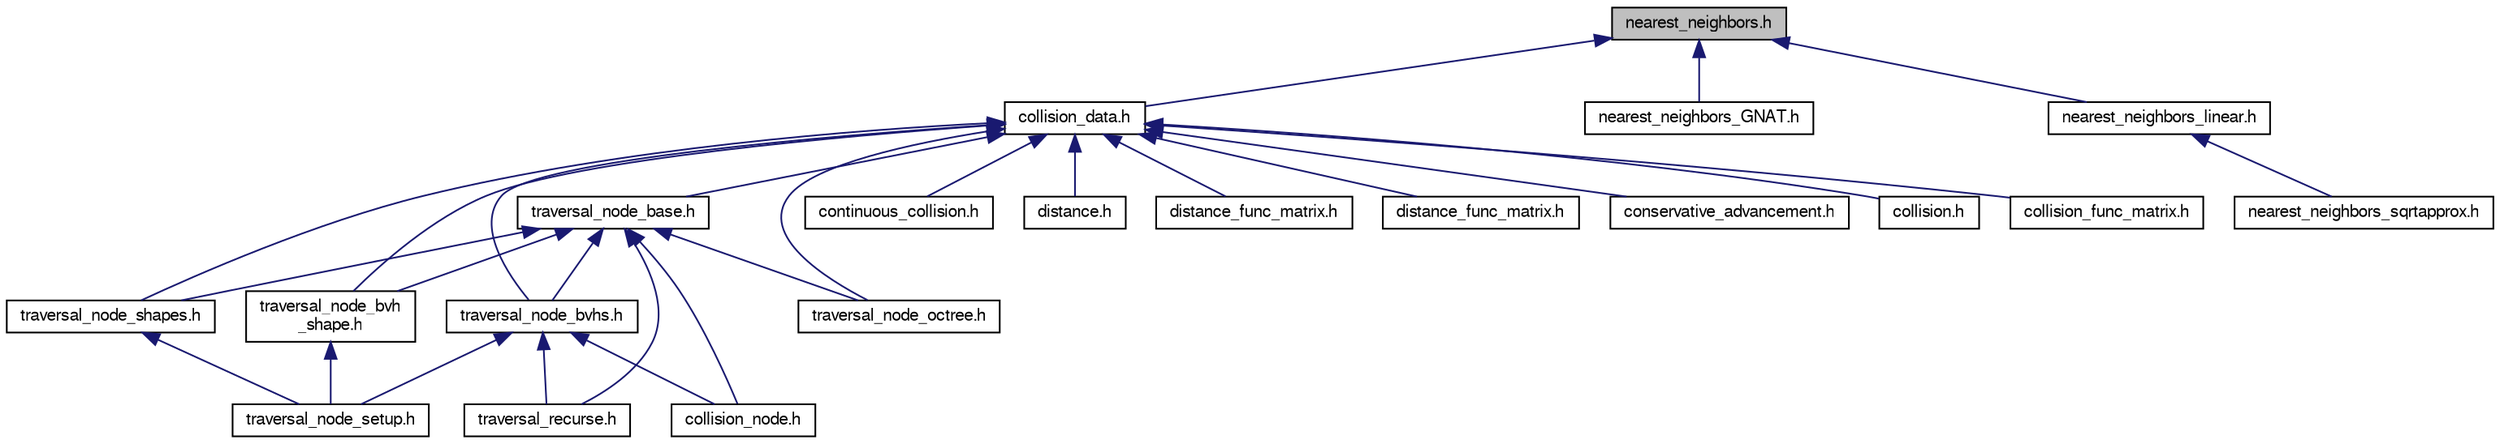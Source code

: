 digraph "nearest_neighbors.h"
{
  edge [fontname="FreeSans",fontsize="10",labelfontname="FreeSans",labelfontsize="10"];
  node [fontname="FreeSans",fontsize="10",shape=record];
  Node1 [label="nearest_neighbors.h",height=0.2,width=0.4,color="black", fillcolor="grey75", style="filled" fontcolor="black"];
  Node1 -> Node2 [dir="back",color="midnightblue",fontsize="10",style="solid",fontname="FreeSans"];
  Node2 [label="collision_data.h",height=0.2,width=0.4,color="black", fillcolor="white", style="filled",URL="$a00246.html"];
  Node2 -> Node3 [dir="back",color="midnightblue",fontsize="10",style="solid",fontname="FreeSans"];
  Node3 [label="conservative_advancement.h",height=0.2,width=0.4,color="black", fillcolor="white", style="filled",URL="$a00250.html"];
  Node2 -> Node4 [dir="back",color="midnightblue",fontsize="10",style="solid",fontname="FreeSans"];
  Node4 [label="collision.h",height=0.2,width=0.4,color="black", fillcolor="white", style="filled",URL="$a00245.html"];
  Node2 -> Node5 [dir="back",color="midnightblue",fontsize="10",style="solid",fontname="FreeSans"];
  Node5 [label="collision_func_matrix.h",height=0.2,width=0.4,color="black", fillcolor="white", style="filled",URL="$a00247.html"];
  Node2 -> Node6 [dir="back",color="midnightblue",fontsize="10",style="solid",fontname="FreeSans"];
  Node6 [label="traversal_node_base.h",height=0.2,width=0.4,color="black", fillcolor="white", style="filled",URL="$a00311.html"];
  Node6 -> Node7 [dir="back",color="midnightblue",fontsize="10",style="solid",fontname="FreeSans"];
  Node7 [label="collision_node.h",height=0.2,width=0.4,color="black", fillcolor="white", style="filled",URL="$a00248.html"];
  Node6 -> Node8 [dir="back",color="midnightblue",fontsize="10",style="solid",fontname="FreeSans"];
  Node8 [label="traversal_node_bvhs.h",height=0.2,width=0.4,color="black", fillcolor="white", style="filled",URL="$a00313.html"];
  Node8 -> Node7 [dir="back",color="midnightblue",fontsize="10",style="solid",fontname="FreeSans"];
  Node8 -> Node9 [dir="back",color="midnightblue",fontsize="10",style="solid",fontname="FreeSans"];
  Node9 [label="traversal_node_setup.h",height=0.2,width=0.4,color="black", fillcolor="white", style="filled",URL="$a00315.html"];
  Node8 -> Node10 [dir="back",color="midnightblue",fontsize="10",style="solid",fontname="FreeSans"];
  Node10 [label="traversal_recurse.h",height=0.2,width=0.4,color="black", fillcolor="white", style="filled",URL="$a00317.html"];
  Node6 -> Node11 [dir="back",color="midnightblue",fontsize="10",style="solid",fontname="FreeSans"];
  Node11 [label="traversal_node_bvh\l_shape.h",height=0.2,width=0.4,color="black", fillcolor="white", style="filled",URL="$a00312.html"];
  Node11 -> Node9 [dir="back",color="midnightblue",fontsize="10",style="solid",fontname="FreeSans"];
  Node6 -> Node12 [dir="back",color="midnightblue",fontsize="10",style="solid",fontname="FreeSans"];
  Node12 [label="traversal_node_octree.h",height=0.2,width=0.4,color="black", fillcolor="white", style="filled",URL="$a00314.html"];
  Node6 -> Node13 [dir="back",color="midnightblue",fontsize="10",style="solid",fontname="FreeSans"];
  Node13 [label="traversal_node_shapes.h",height=0.2,width=0.4,color="black", fillcolor="white", style="filled",URL="$a00316.html"];
  Node13 -> Node9 [dir="back",color="midnightblue",fontsize="10",style="solid",fontname="FreeSans"];
  Node6 -> Node10 [dir="back",color="midnightblue",fontsize="10",style="solid",fontname="FreeSans"];
  Node2 -> Node8 [dir="back",color="midnightblue",fontsize="10",style="solid",fontname="FreeSans"];
  Node2 -> Node14 [dir="back",color="midnightblue",fontsize="10",style="solid",fontname="FreeSans"];
  Node14 [label="continuous_collision.h",height=0.2,width=0.4,color="black", fillcolor="white", style="filled",URL="$a00251.html"];
  Node2 -> Node15 [dir="back",color="midnightblue",fontsize="10",style="solid",fontname="FreeSans"];
  Node15 [label="distance.h",height=0.2,width=0.4,color="black", fillcolor="white", style="filled",URL="$a00254.html"];
  Node2 -> Node16 [dir="back",color="midnightblue",fontsize="10",style="solid",fontname="FreeSans"];
  Node16 [label="distance_func_matrix.h",height=0.2,width=0.4,color="black", fillcolor="white", style="filled",URL="$a00255.html"];
  Node2 -> Node11 [dir="back",color="midnightblue",fontsize="10",style="solid",fontname="FreeSans"];
  Node2 -> Node12 [dir="back",color="midnightblue",fontsize="10",style="solid",fontname="FreeSans"];
  Node2 -> Node13 [dir="back",color="midnightblue",fontsize="10",style="solid",fontname="FreeSans"];
  Node2 -> Node17 [dir="back",color="midnightblue",fontsize="10",style="solid",fontname="FreeSans"];
  Node17 [label="distance_func_matrix.h",height=0.2,width=0.4,color="black", fillcolor="white", style="filled",URL="$a00256.html"];
  Node1 -> Node18 [dir="back",color="midnightblue",fontsize="10",style="solid",fontname="FreeSans"];
  Node18 [label="nearest_neighbors_GNAT.h",height=0.2,width=0.4,color="black", fillcolor="white", style="filled",URL="$a00294.html"];
  Node1 -> Node19 [dir="back",color="midnightblue",fontsize="10",style="solid",fontname="FreeSans"];
  Node19 [label="nearest_neighbors_linear.h",height=0.2,width=0.4,color="black", fillcolor="white", style="filled",URL="$a00295.html"];
  Node19 -> Node20 [dir="back",color="midnightblue",fontsize="10",style="solid",fontname="FreeSans"];
  Node20 [label="nearest_neighbors_sqrtapprox.h",height=0.2,width=0.4,color="black", fillcolor="white", style="filled",URL="$a00296.html"];
}
